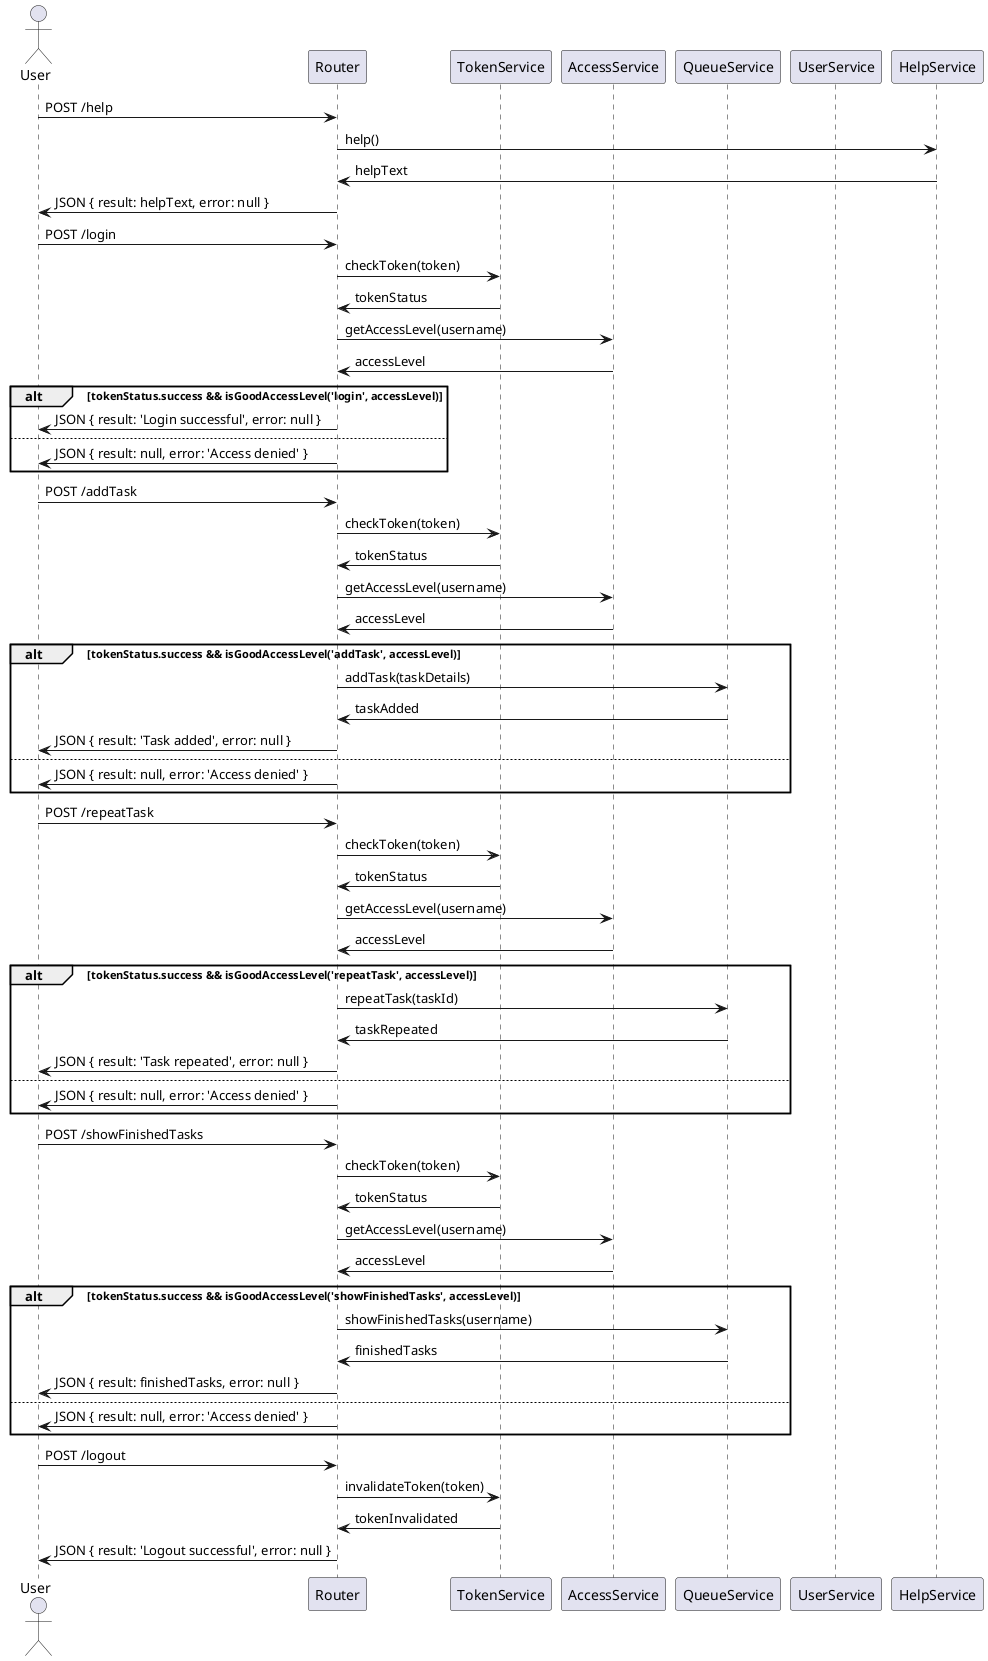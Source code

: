 @startuml
actor User
participant Router
participant TokenService
participant AccessService
participant QueueService
participant UserService
participant HelpService

User -> Router: POST /help
Router -> HelpService: help()
HelpService -> Router: helpText
Router -> User: JSON { result: helpText, error: null }

User -> Router: POST /login
Router -> TokenService: checkToken(token)
TokenService -> Router: tokenStatus
Router -> AccessService: getAccessLevel(username)
AccessService -> Router: accessLevel
alt tokenStatus.success && isGoodAccessLevel('login', accessLevel)
    Router -> User: JSON { result: 'Login successful', error: null }
else
    Router -> User: JSON { result: null, error: 'Access denied' }
end

User -> Router: POST /addTask
Router -> TokenService: checkToken(token)
TokenService -> Router: tokenStatus
Router -> AccessService: getAccessLevel(username)
AccessService -> Router: accessLevel
alt tokenStatus.success && isGoodAccessLevel('addTask', accessLevel)
    Router -> QueueService: addTask(taskDetails)
    QueueService -> Router: taskAdded
    Router -> User: JSON { result: 'Task added', error: null }
else
    Router -> User: JSON { result: null, error: 'Access denied' }
end

User -> Router: POST /repeatTask
Router -> TokenService: checkToken(token)
TokenService -> Router: tokenStatus
Router -> AccessService: getAccessLevel(username)
AccessService -> Router: accessLevel
alt tokenStatus.success && isGoodAccessLevel('repeatTask', accessLevel)
    Router -> QueueService: repeatTask(taskId)
    QueueService -> Router: taskRepeated
    Router -> User: JSON { result: 'Task repeated', error: null }
else
    Router -> User: JSON { result: null, error: 'Access denied' }
end

User -> Router: POST /showFinishedTasks
Router -> TokenService: checkToken(token)
TokenService -> Router: tokenStatus
Router -> AccessService: getAccessLevel(username)
AccessService -> Router: accessLevel
alt tokenStatus.success && isGoodAccessLevel('showFinishedTasks', accessLevel)
    Router -> QueueService: showFinishedTasks(username)
    QueueService -> Router: finishedTasks
    Router -> User: JSON { result: finishedTasks, error: null }
else
    Router -> User: JSON { result: null, error: 'Access denied' }
end

User -> Router: POST /logout
Router -> TokenService: invalidateToken(token)
TokenService -> Router: tokenInvalidated
Router -> User: JSON { result: 'Logout successful', error: null }
@enduml